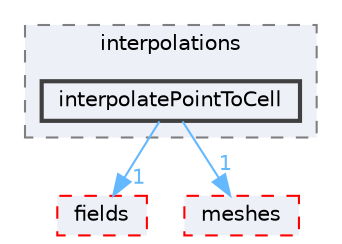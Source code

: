 digraph "src/OpenFOAM/interpolations/interpolatePointToCell"
{
 // LATEX_PDF_SIZE
  bgcolor="transparent";
  edge [fontname=Helvetica,fontsize=10,labelfontname=Helvetica,labelfontsize=10];
  node [fontname=Helvetica,fontsize=10,shape=box,height=0.2,width=0.4];
  compound=true
  subgraph clusterdir_e764f87aebd421bcba631b254777cd25 {
    graph [ bgcolor="#edf0f7", pencolor="grey50", label="interpolations", fontname=Helvetica,fontsize=10 style="filled,dashed", URL="dir_e764f87aebd421bcba631b254777cd25.html",tooltip=""]
  dir_7056e5d0422e168eebb50ab7ef0e35a8 [label="interpolatePointToCell", fillcolor="#edf0f7", color="grey25", style="filled,bold", URL="dir_7056e5d0422e168eebb50ab7ef0e35a8.html",tooltip=""];
  }
  dir_962442b8f989d5529fab5e0f0e4ffb74 [label="fields", fillcolor="#edf0f7", color="red", style="filled,dashed", URL="dir_962442b8f989d5529fab5e0f0e4ffb74.html",tooltip=""];
  dir_aa2423979fb45fc41c393a5db370ab21 [label="meshes", fillcolor="#edf0f7", color="red", style="filled,dashed", URL="dir_aa2423979fb45fc41c393a5db370ab21.html",tooltip=""];
  dir_7056e5d0422e168eebb50ab7ef0e35a8->dir_962442b8f989d5529fab5e0f0e4ffb74 [headlabel="1", labeldistance=1.5 headhref="dir_001918_001335.html" href="dir_001918_001335.html" color="steelblue1" fontcolor="steelblue1"];
  dir_7056e5d0422e168eebb50ab7ef0e35a8->dir_aa2423979fb45fc41c393a5db370ab21 [headlabel="1", labeldistance=1.5 headhref="dir_001918_002368.html" href="dir_001918_002368.html" color="steelblue1" fontcolor="steelblue1"];
}
